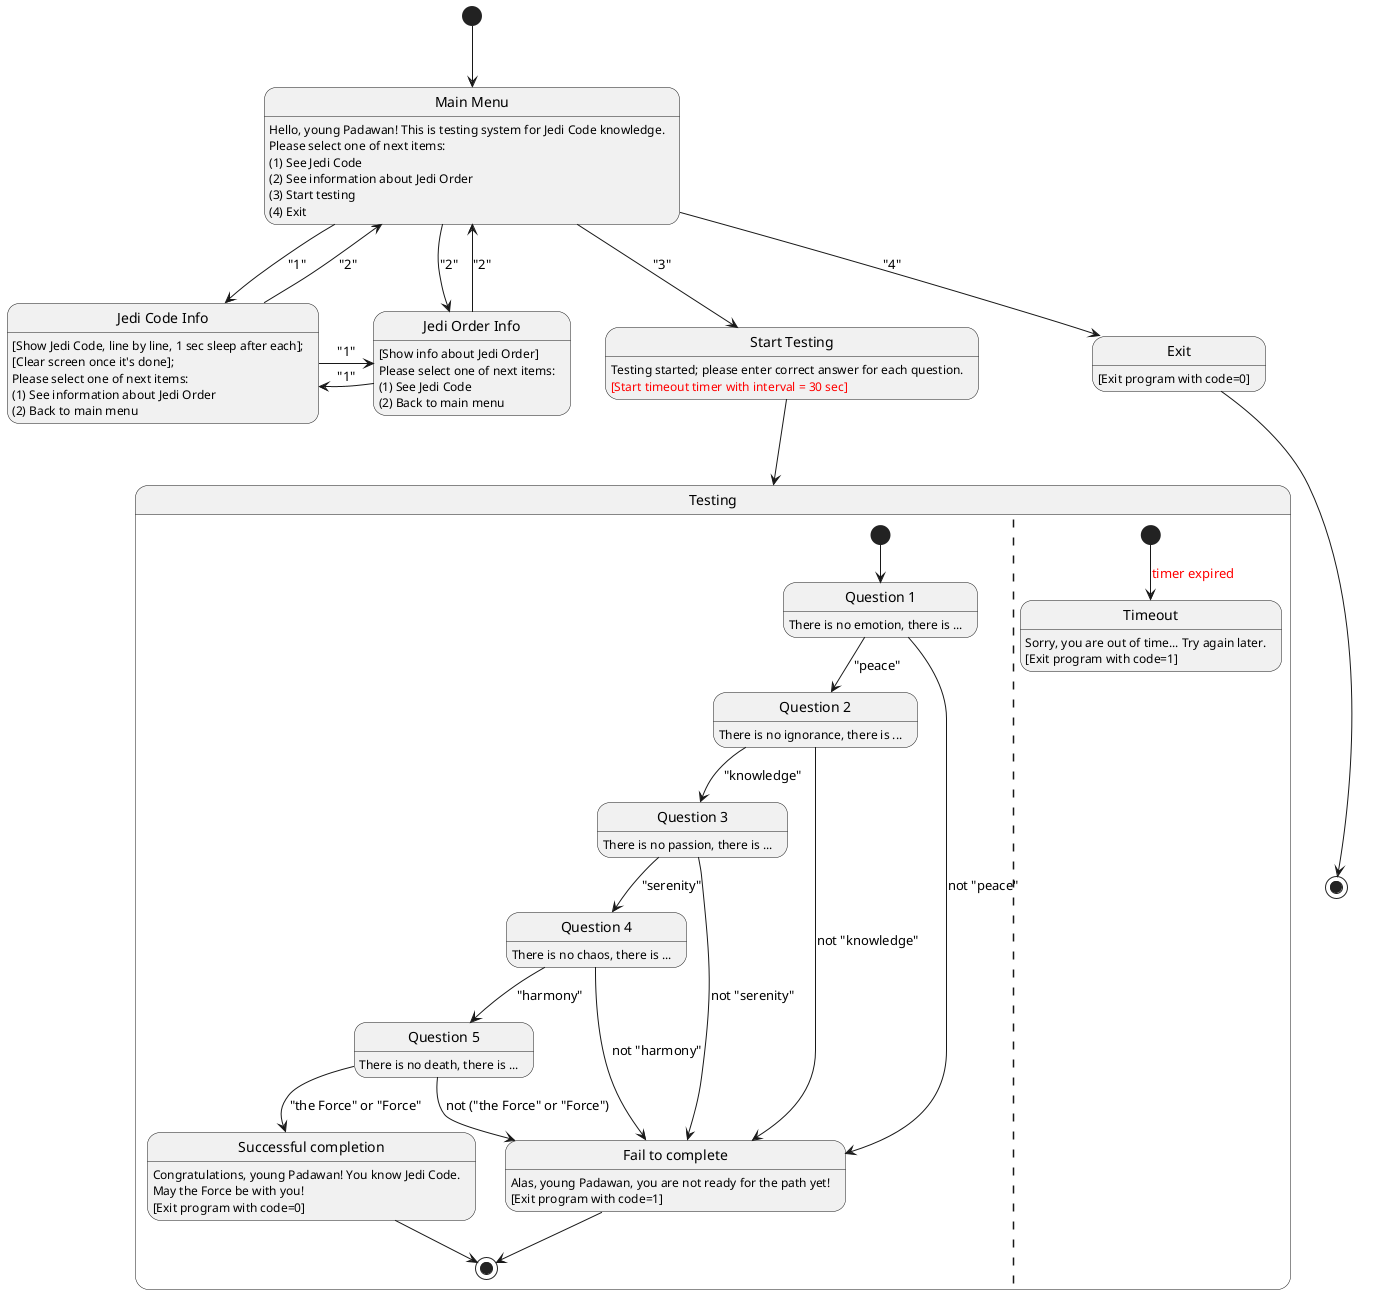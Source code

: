 @startuml

state "Main Menu" as MainMenu
MainMenu : Hello, young Padawan! This is testing system for Jedi Code knowledge.
MainMenu : Please select one of next items:
MainMenu : (1) See Jedi Code
MainMenu : (2) See information about Jedi Order
MainMenu : (3) Start testing
MainMenu : (4) Exit

state "Jedi Code Info" as JediCodeInfo
JediCodeInfo : [Show Jedi Code, line by line, 1 sec sleep after each];
JediCodeInfo : [Clear screen once it's done];
JediCodeInfo : Please select one of next items:
JediCodeInfo : (1) See information about Jedi Order
JediCodeInfo : (2) Back to main menu

state "Jedi Order Info" as JediOrderInfo
JediOrderInfo : [Show info about Jedi Order]
JediOrderInfo : Please select one of next items:
JediOrderInfo : (1) See Jedi Code
JediOrderInfo : (2) Back to main menu

state "Start Testing" as StartTesting
StartTesting : Testing started; please enter correct answer for each question.
StartTesting : <color:red>[Start timeout timer with interval = 30 sec]</color>

state "Exit" as Exit
Exit : [Exit program with code=0]

[*]		-->		MainMenu
MainMenu	-down->		JediCodeInfo	: "1"
MainMenu	-down->		JediOrderInfo	: "2"
MainMenu	-down->		StartTesting	: "3"
MainMenu	-down->		Exit		: "4"
JediCodeInfo	-right->	JediOrderInfo	: "1"
JediCodeInfo	-up->		MainMenu	: "2"
JediOrderInfo	-left->		JediCodeInfo	: "1"
JediOrderInfo	-up->		MainMenu	: "2"
StartTesting	-down->		Testing
Exit		-->		[*]

state Testing {
	state "Question 1" as Question1
	Question1 : There is no emotion, there is ...

	state "Question 2" as Question2
	Question2 : There is no ignorance, there is ...

	state "Question 3" as Question3
	Question3 : There is no passion, there is ...

	state "Question 4" as Question4
	Question4 : There is no chaos, there is ...

	state "Question 5" as Question5
	Question5 : There is no death, there is ...

	state "Successful completion" as Success
	Success : Congratulations, young Padawan! You know Jedi Code.
	Success : May the Force be with you!
	Success : [Exit program with code=0]

	state "Fail to complete" as Failure
	Failure : Alas, young Padawan, you are not ready for the path yet!
	Failure : [Exit program with code=1]

	[*]		-down-> Question1
	Question1	-->	Question2	: "peace"
	Question1	-->	Failure		: not "peace"
	Question2	-->	Question3	: "knowledge"
	Question2	-->	Failure		: not "knowledge"
	Question3	-->	Question4	: "serenity"
	Question3	-->	Failure		: not "serenity"
	Question4	-->	Question5	: "harmony"
	Question4	-->	Failure		: not "harmony"
	Question5	-->	Success		: "the Force" or "Force"
	Question5	-->	Failure		: not ("the Force" or "Force")
	Success		-->	[*]
	Failure		-->	[*]

	||

	state "Timeout" as Timeout
	Timeout : Sorry, you are out of time... Try again later.
	Timeout : [Exit program with code=1]

	[*]		-->	Timeout : <color:red>timer expired</color>
}

@enduml
